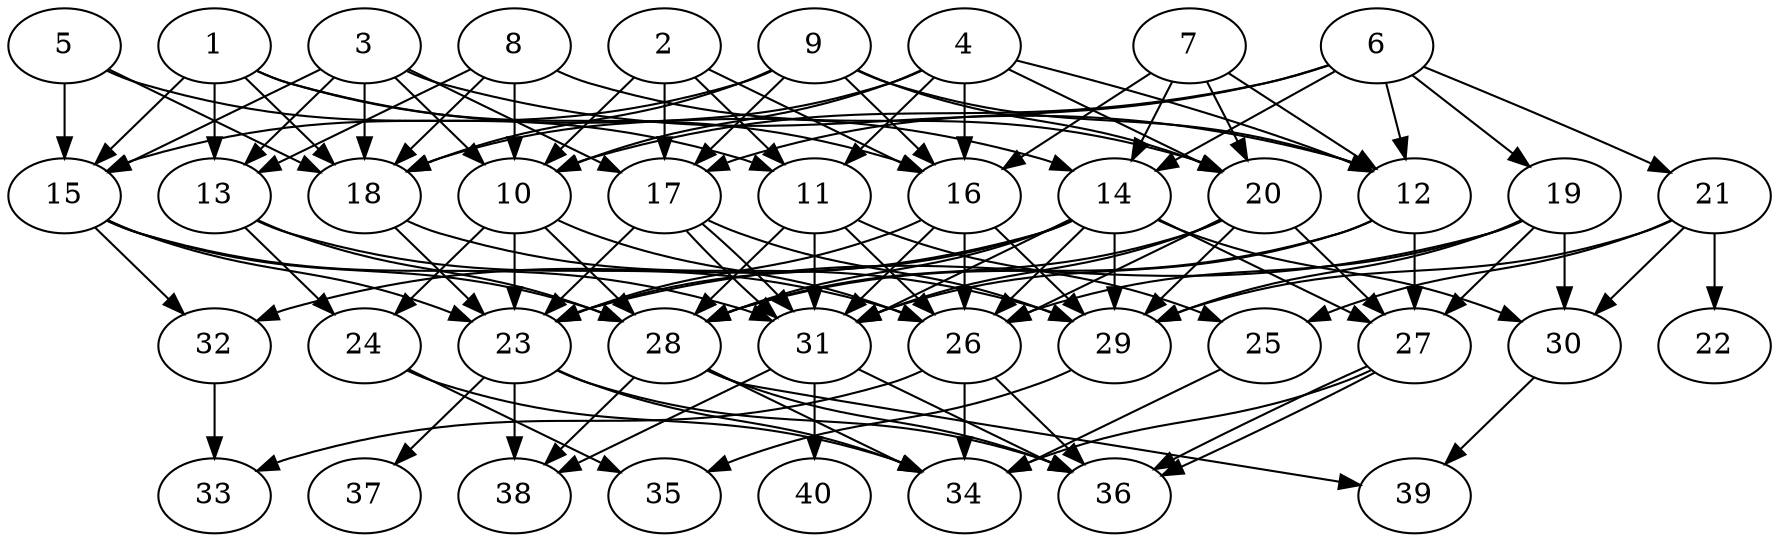// DAG automatically generated by daggen at Thu Oct  3 14:06:49 2019
// ./daggen --dot -n 40 --ccr 0.3 --fat 0.7 --regular 0.7 --density 0.6 --mindata 5242880 --maxdata 52428800 
digraph G {
  1 [size="94419627", alpha="0.07", expect_size="28325888"] 
  1 -> 13 [size ="28325888"]
  1 -> 14 [size ="28325888"]
  1 -> 15 [size ="28325888"]
  1 -> 16 [size ="28325888"]
  1 -> 18 [size ="28325888"]
  2 [size="71079253", alpha="0.04", expect_size="21323776"] 
  2 -> 10 [size ="21323776"]
  2 -> 11 [size ="21323776"]
  2 -> 16 [size ="21323776"]
  2 -> 17 [size ="21323776"]
  3 [size="111848107", alpha="0.10", expect_size="33554432"] 
  3 -> 10 [size ="33554432"]
  3 -> 12 [size ="33554432"]
  3 -> 13 [size ="33554432"]
  3 -> 15 [size ="33554432"]
  3 -> 17 [size ="33554432"]
  3 -> 18 [size ="33554432"]
  4 [size="168700587", alpha="0.04", expect_size="50610176"] 
  4 -> 10 [size ="50610176"]
  4 -> 11 [size ="50610176"]
  4 -> 12 [size ="50610176"]
  4 -> 16 [size ="50610176"]
  4 -> 18 [size ="50610176"]
  4 -> 20 [size ="50610176"]
  5 [size="168881493", alpha="0.06", expect_size="50664448"] 
  5 -> 11 [size ="50664448"]
  5 -> 15 [size ="50664448"]
  5 -> 18 [size ="50664448"]
  6 [size="103208960", alpha="0.19", expect_size="30962688"] 
  6 -> 10 [size ="30962688"]
  6 -> 12 [size ="30962688"]
  6 -> 14 [size ="30962688"]
  6 -> 17 [size ="30962688"]
  6 -> 19 [size ="30962688"]
  6 -> 21 [size ="30962688"]
  7 [size="104017920", alpha="0.08", expect_size="31205376"] 
  7 -> 12 [size ="31205376"]
  7 -> 14 [size ="31205376"]
  7 -> 16 [size ="31205376"]
  7 -> 20 [size ="31205376"]
  8 [size="133498880", alpha="0.16", expect_size="40049664"] 
  8 -> 10 [size ="40049664"]
  8 -> 13 [size ="40049664"]
  8 -> 18 [size ="40049664"]
  8 -> 20 [size ="40049664"]
  9 [size="164621653", alpha="0.08", expect_size="49386496"] 
  9 -> 12 [size ="49386496"]
  9 -> 15 [size ="49386496"]
  9 -> 16 [size ="49386496"]
  9 -> 17 [size ="49386496"]
  9 -> 18 [size ="49386496"]
  9 -> 20 [size ="49386496"]
  10 [size="168939520", alpha="0.15", expect_size="50681856"] 
  10 -> 23 [size ="50681856"]
  10 -> 24 [size ="50681856"]
  10 -> 26 [size ="50681856"]
  10 -> 28 [size ="50681856"]
  11 [size="64221867", alpha="0.12", expect_size="19266560"] 
  11 -> 25 [size ="19266560"]
  11 -> 26 [size ="19266560"]
  11 -> 28 [size ="19266560"]
  11 -> 31 [size ="19266560"]
  12 [size="121791147", alpha="0.13", expect_size="36537344"] 
  12 -> 27 [size ="36537344"]
  12 -> 28 [size ="36537344"]
  12 -> 31 [size ="36537344"]
  13 [size="157061120", alpha="0.03", expect_size="47118336"] 
  13 -> 24 [size ="47118336"]
  13 -> 26 [size ="47118336"]
  13 -> 28 [size ="47118336"]
  14 [size="75598507", alpha="0.13", expect_size="22679552"] 
  14 -> 23 [size ="22679552"]
  14 -> 26 [size ="22679552"]
  14 -> 27 [size ="22679552"]
  14 -> 28 [size ="22679552"]
  14 -> 29 [size ="22679552"]
  14 -> 30 [size ="22679552"]
  14 -> 31 [size ="22679552"]
  14 -> 32 [size ="22679552"]
  15 [size="106356053", alpha="0.03", expect_size="31906816"] 
  15 -> 23 [size ="31906816"]
  15 -> 28 [size ="31906816"]
  15 -> 31 [size ="31906816"]
  15 -> 32 [size ="31906816"]
  16 [size="151650987", alpha="0.07", expect_size="45495296"] 
  16 -> 23 [size ="45495296"]
  16 -> 26 [size ="45495296"]
  16 -> 29 [size ="45495296"]
  16 -> 31 [size ="45495296"]
  17 [size="146315947", alpha="0.10", expect_size="43894784"] 
  17 -> 23 [size ="43894784"]
  17 -> 29 [size ="43894784"]
  17 -> 31 [size ="43894784"]
  17 -> 31 [size ="43894784"]
  18 [size="49332907", alpha="0.18", expect_size="14799872"] 
  18 -> 23 [size ="14799872"]
  18 -> 29 [size ="14799872"]
  19 [size="171677013", alpha="0.19", expect_size="51503104"] 
  19 -> 23 [size ="51503104"]
  19 -> 26 [size ="51503104"]
  19 -> 27 [size ="51503104"]
  19 -> 29 [size ="51503104"]
  19 -> 30 [size ="51503104"]
  20 [size="78025387", alpha="0.08", expect_size="23407616"] 
  20 -> 26 [size ="23407616"]
  20 -> 27 [size ="23407616"]
  20 -> 28 [size ="23407616"]
  20 -> 29 [size ="23407616"]
  20 -> 31 [size ="23407616"]
  21 [size="40970240", alpha="0.07", expect_size="12291072"] 
  21 -> 22 [size ="12291072"]
  21 -> 25 [size ="12291072"]
  21 -> 29 [size ="12291072"]
  21 -> 30 [size ="12291072"]
  22 [size="137540267", alpha="0.13", expect_size="41262080"] 
  23 [size="81288533", alpha="0.10", expect_size="24386560"] 
  23 -> 34 [size ="24386560"]
  23 -> 36 [size ="24386560"]
  23 -> 37 [size ="24386560"]
  23 -> 38 [size ="24386560"]
  24 [size="107400533", alpha="0.07", expect_size="32220160"] 
  24 -> 34 [size ="32220160"]
  24 -> 35 [size ="32220160"]
  25 [size="56234667", alpha="0.03", expect_size="16870400"] 
  25 -> 34 [size ="16870400"]
  26 [size="79301973", alpha="0.10", expect_size="23790592"] 
  26 -> 33 [size ="23790592"]
  26 -> 34 [size ="23790592"]
  26 -> 36 [size ="23790592"]
  27 [size="133191680", alpha="0.09", expect_size="39957504"] 
  27 -> 34 [size ="39957504"]
  27 -> 36 [size ="39957504"]
  27 -> 36 [size ="39957504"]
  28 [size="52333227", alpha="0.01", expect_size="15699968"] 
  28 -> 34 [size ="15699968"]
  28 -> 36 [size ="15699968"]
  28 -> 38 [size ="15699968"]
  28 -> 39 [size ="15699968"]
  29 [size="37058560", alpha="0.13", expect_size="11117568"] 
  29 -> 35 [size ="11117568"]
  30 [size="31433387", alpha="0.04", expect_size="9430016"] 
  30 -> 39 [size ="9430016"]
  31 [size="96959147", alpha="0.00", expect_size="29087744"] 
  31 -> 36 [size ="29087744"]
  31 -> 38 [size ="29087744"]
  31 -> 40 [size ="29087744"]
  32 [size="153296213", alpha="0.10", expect_size="45988864"] 
  32 -> 33 [size ="45988864"]
  33 [size="96764587", alpha="0.18", expect_size="29029376"] 
  34 [size="21729280", alpha="0.13", expect_size="6518784"] 
  35 [size="79424853", alpha="0.19", expect_size="23827456"] 
  36 [size="106683733", alpha="0.03", expect_size="32005120"] 
  37 [size="31948800", alpha="0.03", expect_size="9584640"] 
  38 [size="99051520", alpha="0.07", expect_size="29715456"] 
  39 [size="109448533", alpha="0.10", expect_size="32834560"] 
  40 [size="52995413", alpha="0.01", expect_size="15898624"] 
}

